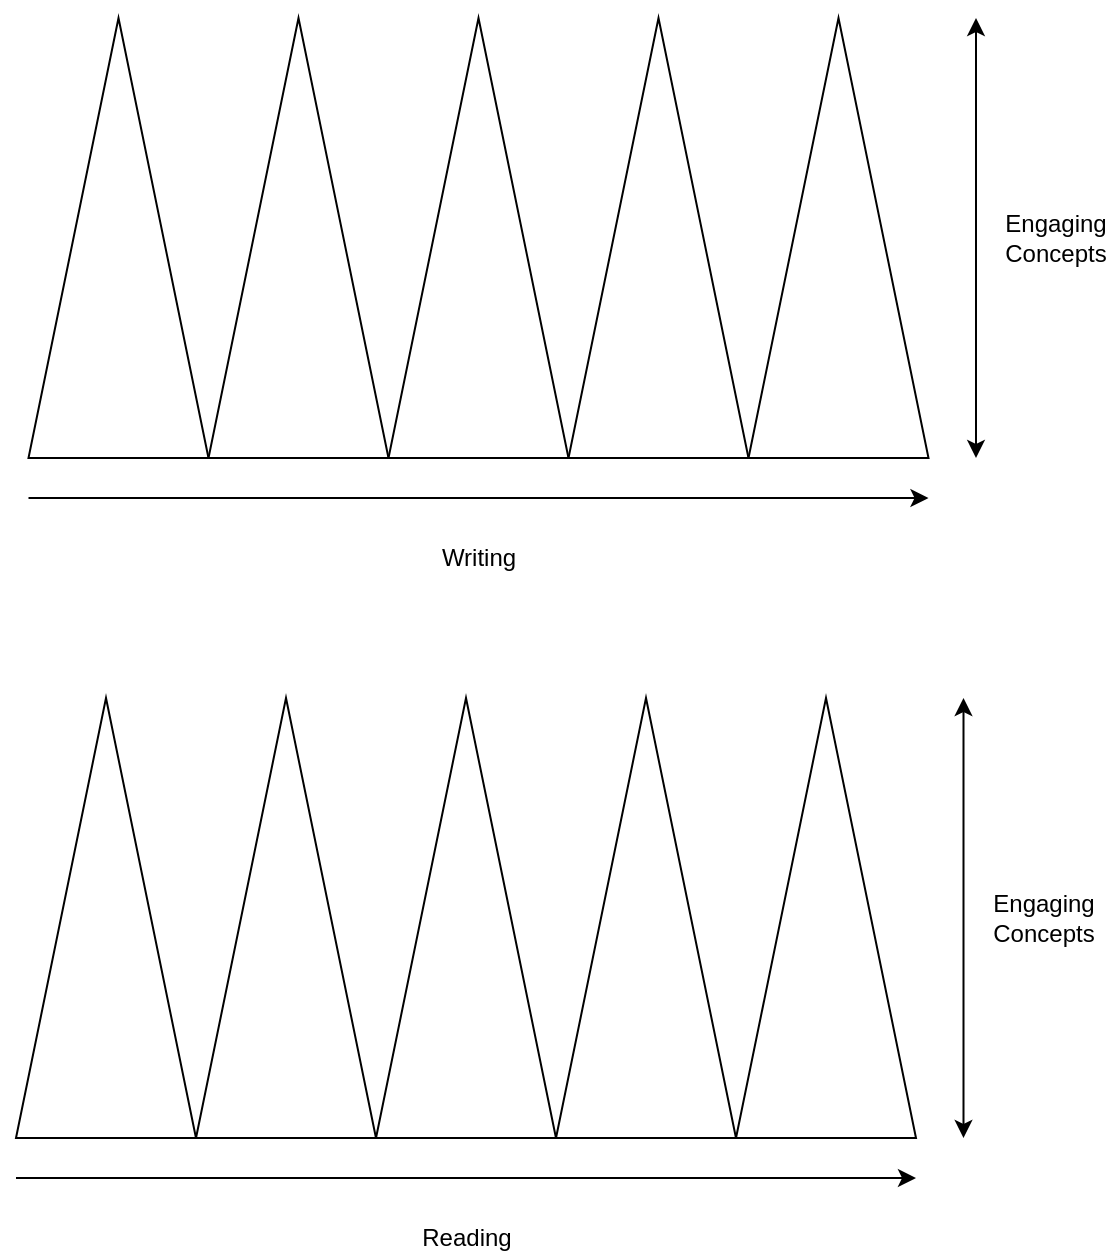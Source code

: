 <mxfile version="12.5.3" type="device"><diagram id="NOmNofZa9CSxwS492vN6" name="Page-1"><mxGraphModel dx="1106" dy="1003" grid="1" gridSize="10" guides="1" tooltips="1" connect="1" arrows="1" fold="1" page="1" pageScale="1" pageWidth="850" pageHeight="1100" math="0" shadow="0"><root><mxCell id="0"/><mxCell id="1" parent="0"/><mxCell id="u0wZcXwF0XyHXs5G7zTX-29" value="" style="triangle;whiteSpace=wrap;html=1;direction=north;" parent="1" vertex="1"><mxGeometry x="86.25" y="440" width="90" height="220" as="geometry"/></mxCell><mxCell id="u0wZcXwF0XyHXs5G7zTX-30" value="" style="triangle;whiteSpace=wrap;html=1;direction=north;" parent="1" vertex="1"><mxGeometry x="176.25" y="440" width="90" height="220" as="geometry"/></mxCell><mxCell id="u0wZcXwF0XyHXs5G7zTX-31" value="" style="triangle;whiteSpace=wrap;html=1;direction=north;" parent="1" vertex="1"><mxGeometry x="266.25" y="440" width="90" height="220" as="geometry"/></mxCell><mxCell id="u0wZcXwF0XyHXs5G7zTX-32" value="" style="triangle;whiteSpace=wrap;html=1;direction=north;" parent="1" vertex="1"><mxGeometry x="356.25" y="440" width="90" height="220" as="geometry"/></mxCell><mxCell id="u0wZcXwF0XyHXs5G7zTX-33" value="" style="triangle;whiteSpace=wrap;html=1;direction=north;" parent="1" vertex="1"><mxGeometry x="446.25" y="440" width="90" height="220" as="geometry"/></mxCell><mxCell id="u0wZcXwF0XyHXs5G7zTX-39" value="" style="endArrow=classic;startArrow=none;html=1;startFill=0;" parent="1" edge="1"><mxGeometry width="50" height="50" relative="1" as="geometry"><mxPoint x="86.25" y="680" as="sourcePoint"/><mxPoint x="536.25" y="680" as="targetPoint"/></mxGeometry></mxCell><mxCell id="u0wZcXwF0XyHXs5G7zTX-40" value="Writing" style="text;html=1;strokeColor=none;fillColor=none;align=center;verticalAlign=middle;whiteSpace=wrap;rounded=0;" parent="1" vertex="1"><mxGeometry x="238.75" y="700" width="145" height="20" as="geometry"/></mxCell><mxCell id="0Phio7GBU0Aoud0rQxSB-1" value="Engaging Concepts" style="text;html=1;strokeColor=none;fillColor=none;align=center;verticalAlign=middle;whiteSpace=wrap;rounded=0;" vertex="1" parent="1"><mxGeometry x="580" y="540" width="40" height="20" as="geometry"/></mxCell><mxCell id="0Phio7GBU0Aoud0rQxSB-2" value="" style="endArrow=classic;startArrow=classic;html=1;" edge="1" parent="1"><mxGeometry width="50" height="50" relative="1" as="geometry"><mxPoint x="560" y="660" as="sourcePoint"/><mxPoint x="560" y="440" as="targetPoint"/></mxGeometry></mxCell><mxCell id="0Phio7GBU0Aoud0rQxSB-3" value="" style="triangle;whiteSpace=wrap;html=1;direction=north;" vertex="1" parent="1"><mxGeometry x="80" y="780" width="90" height="220" as="geometry"/></mxCell><mxCell id="0Phio7GBU0Aoud0rQxSB-4" value="" style="triangle;whiteSpace=wrap;html=1;direction=north;" vertex="1" parent="1"><mxGeometry x="170" y="780" width="90" height="220" as="geometry"/></mxCell><mxCell id="0Phio7GBU0Aoud0rQxSB-5" value="" style="triangle;whiteSpace=wrap;html=1;direction=north;" vertex="1" parent="1"><mxGeometry x="260" y="780" width="90" height="220" as="geometry"/></mxCell><mxCell id="0Phio7GBU0Aoud0rQxSB-6" value="" style="triangle;whiteSpace=wrap;html=1;direction=north;" vertex="1" parent="1"><mxGeometry x="350" y="780" width="90" height="220" as="geometry"/></mxCell><mxCell id="0Phio7GBU0Aoud0rQxSB-7" value="" style="triangle;whiteSpace=wrap;html=1;direction=north;" vertex="1" parent="1"><mxGeometry x="440" y="780" width="90" height="220" as="geometry"/></mxCell><mxCell id="0Phio7GBU0Aoud0rQxSB-8" value="" style="endArrow=classic;startArrow=none;html=1;startFill=0;" edge="1" parent="1"><mxGeometry width="50" height="50" relative="1" as="geometry"><mxPoint x="80" y="1020" as="sourcePoint"/><mxPoint x="530" y="1020" as="targetPoint"/></mxGeometry></mxCell><mxCell id="0Phio7GBU0Aoud0rQxSB-9" value="Reading" style="text;html=1;strokeColor=none;fillColor=none;align=center;verticalAlign=middle;whiteSpace=wrap;rounded=0;" vertex="1" parent="1"><mxGeometry x="232.5" y="1040" width="145" height="20" as="geometry"/></mxCell><mxCell id="0Phio7GBU0Aoud0rQxSB-10" value="Engaging Concepts" style="text;html=1;strokeColor=none;fillColor=none;align=center;verticalAlign=middle;whiteSpace=wrap;rounded=0;" vertex="1" parent="1"><mxGeometry x="573.75" y="880" width="40" height="20" as="geometry"/></mxCell><mxCell id="0Phio7GBU0Aoud0rQxSB-11" value="" style="endArrow=classic;startArrow=classic;html=1;" edge="1" parent="1"><mxGeometry width="50" height="50" relative="1" as="geometry"><mxPoint x="553.75" y="1000" as="sourcePoint"/><mxPoint x="553.75" y="780" as="targetPoint"/></mxGeometry></mxCell></root></mxGraphModel></diagram></mxfile>